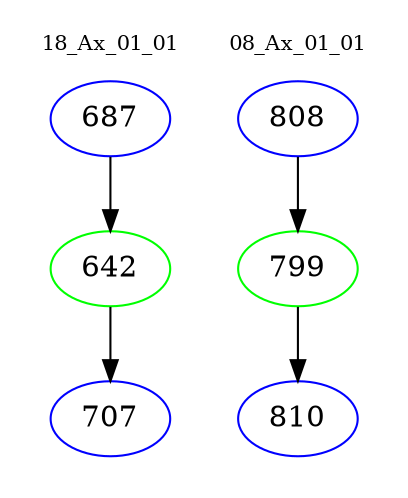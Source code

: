 digraph{
subgraph cluster_0 {
color = white
label = "18_Ax_01_01";
fontsize=10;
T0_687 [label="687", color="blue"]
T0_687 -> T0_642 [color="black"]
T0_642 [label="642", color="green"]
T0_642 -> T0_707 [color="black"]
T0_707 [label="707", color="blue"]
}
subgraph cluster_1 {
color = white
label = "08_Ax_01_01";
fontsize=10;
T1_808 [label="808", color="blue"]
T1_808 -> T1_799 [color="black"]
T1_799 [label="799", color="green"]
T1_799 -> T1_810 [color="black"]
T1_810 [label="810", color="blue"]
}
}
